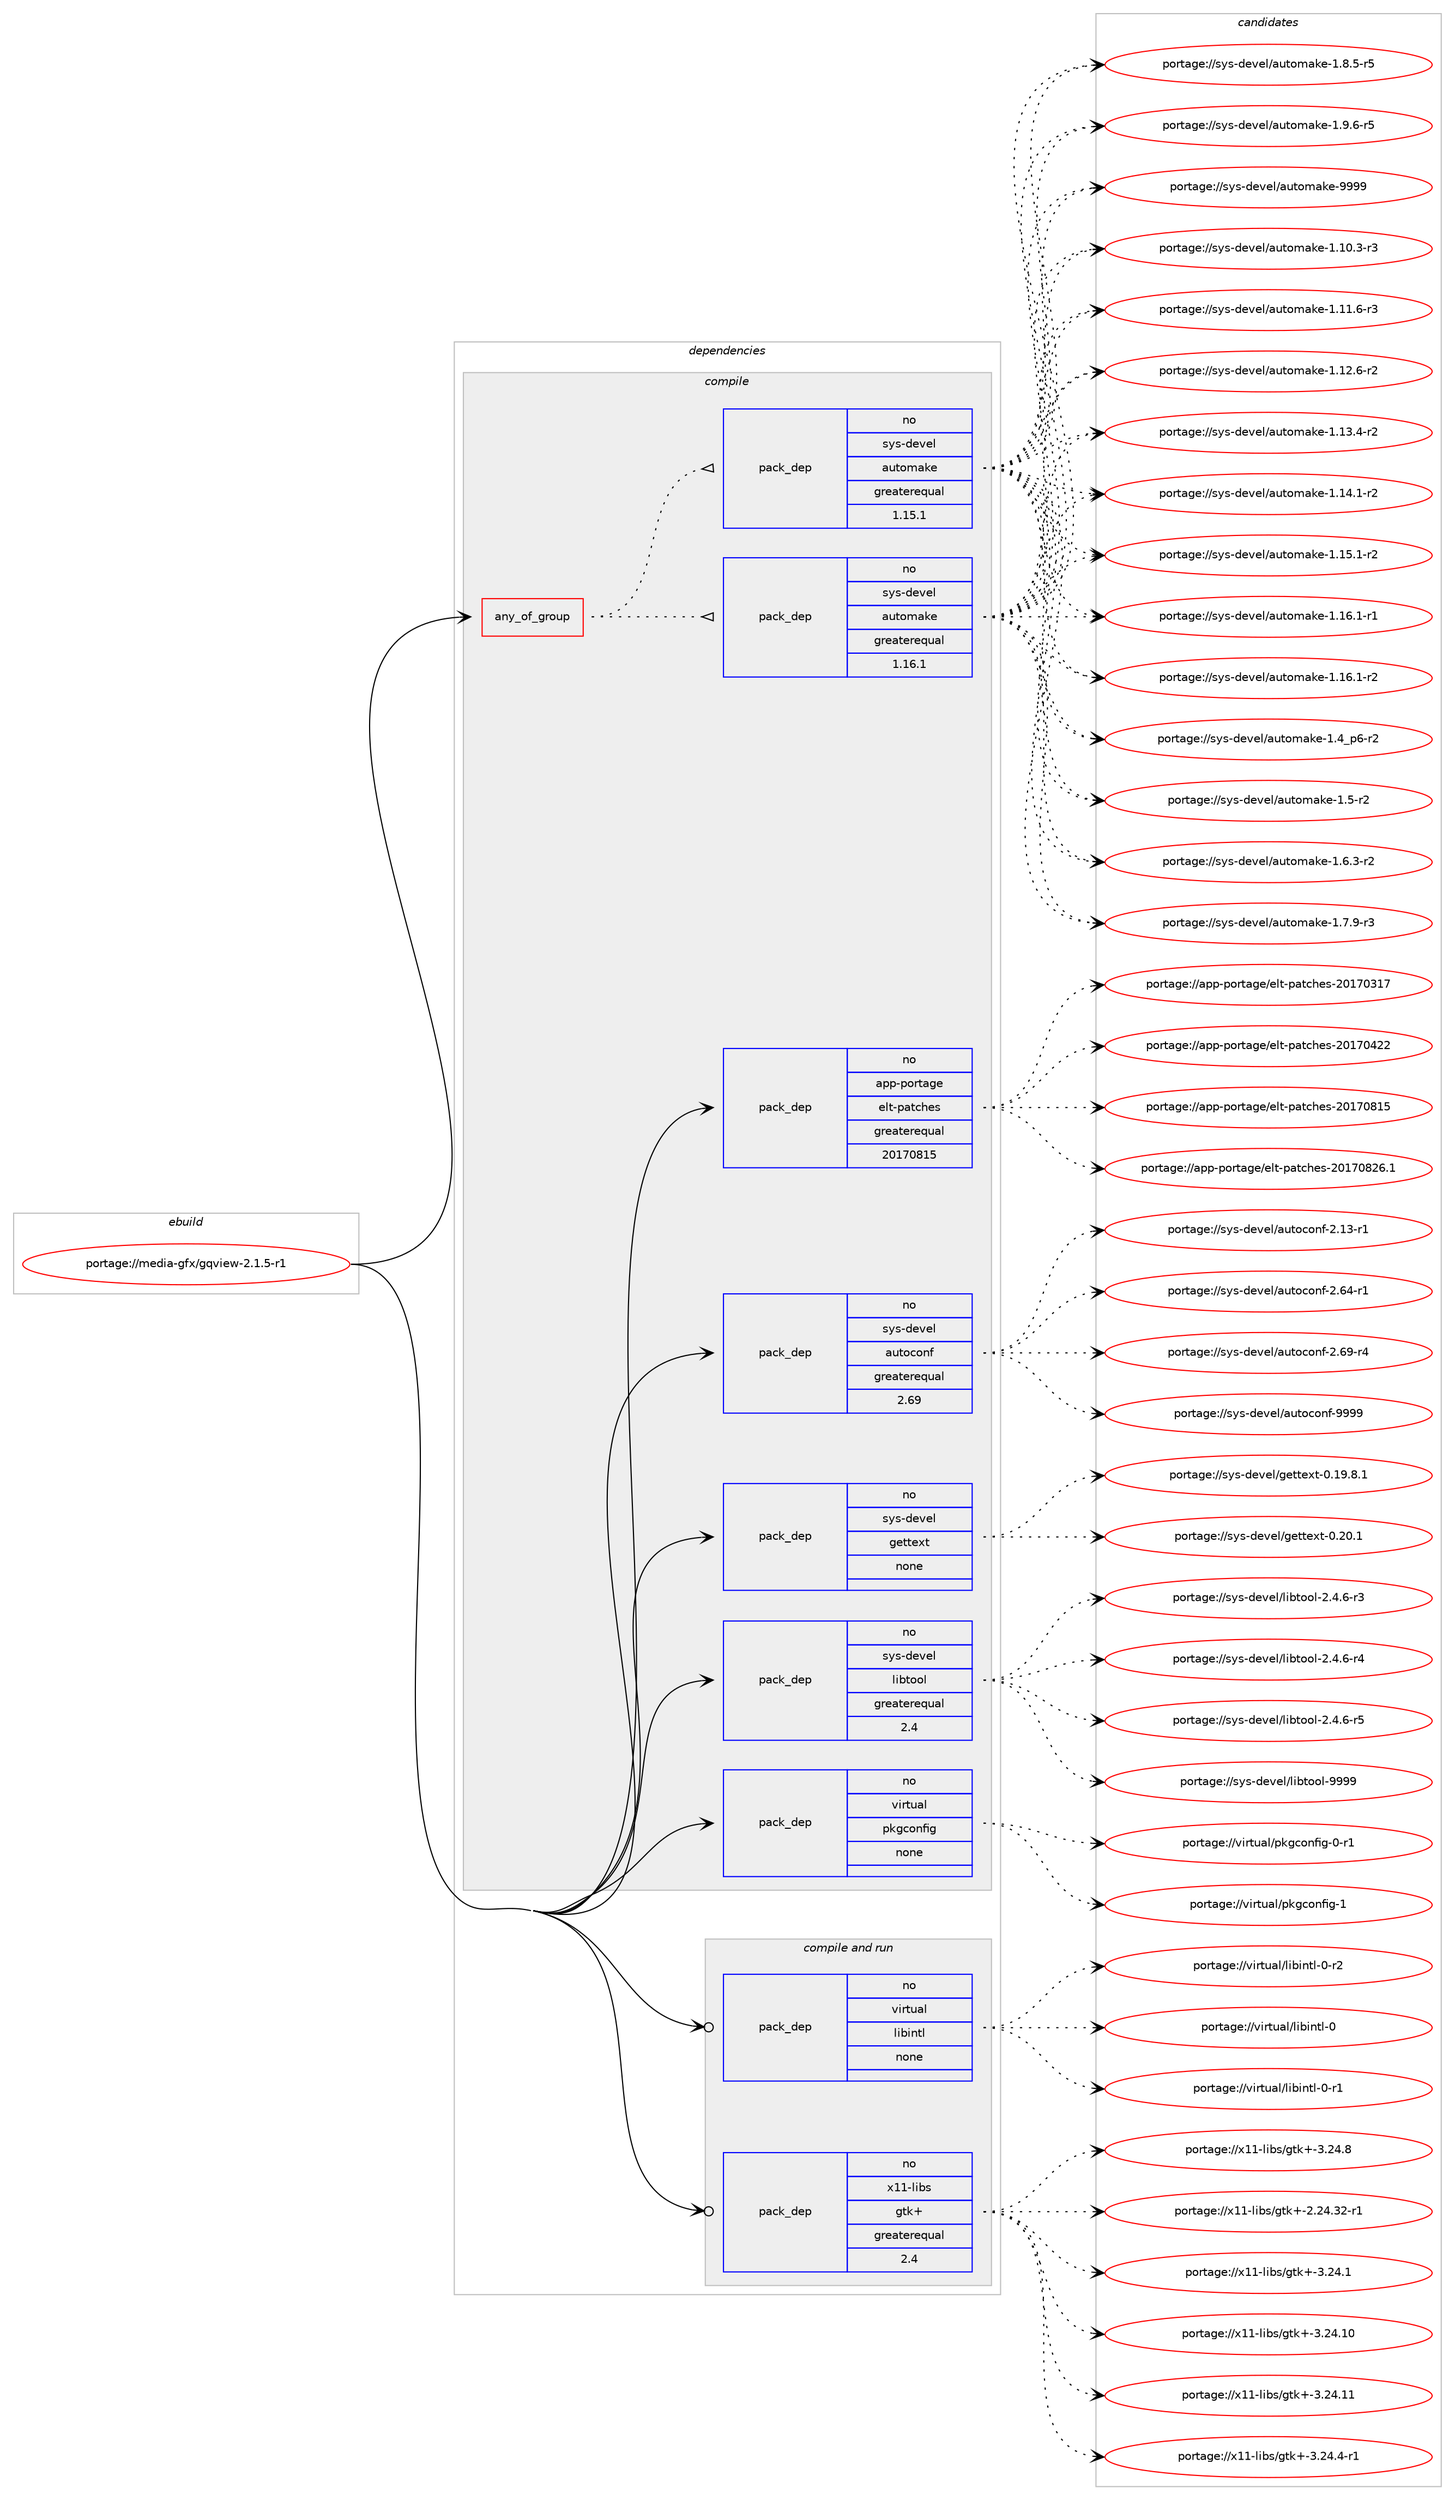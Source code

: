 digraph prolog {

# *************
# Graph options
# *************

newrank=true;
concentrate=true;
compound=true;
graph [rankdir=LR,fontname=Helvetica,fontsize=10,ranksep=1.5];#, ranksep=2.5, nodesep=0.2];
edge  [arrowhead=vee];
node  [fontname=Helvetica,fontsize=10];

# **********
# The ebuild
# **********

subgraph cluster_leftcol {
color=gray;
rank=same;
label=<<i>ebuild</i>>;
id [label="portage://media-gfx/gqview-2.1.5-r1", color=red, width=4, href="../media-gfx/gqview-2.1.5-r1.svg"];
}

# ****************
# The dependencies
# ****************

subgraph cluster_midcol {
color=gray;
label=<<i>dependencies</i>>;
subgraph cluster_compile {
fillcolor="#eeeeee";
style=filled;
label=<<i>compile</i>>;
subgraph any4948 {
dependency313772 [label=<<TABLE BORDER="0" CELLBORDER="1" CELLSPACING="0" CELLPADDING="4"><TR><TD CELLPADDING="10">any_of_group</TD></TR></TABLE>>, shape=none, color=red];subgraph pack230236 {
dependency313773 [label=<<TABLE BORDER="0" CELLBORDER="1" CELLSPACING="0" CELLPADDING="4" WIDTH="220"><TR><TD ROWSPAN="6" CELLPADDING="30">pack_dep</TD></TR><TR><TD WIDTH="110">no</TD></TR><TR><TD>sys-devel</TD></TR><TR><TD>automake</TD></TR><TR><TD>greaterequal</TD></TR><TR><TD>1.16.1</TD></TR></TABLE>>, shape=none, color=blue];
}
dependency313772:e -> dependency313773:w [weight=20,style="dotted",arrowhead="oinv"];
subgraph pack230237 {
dependency313774 [label=<<TABLE BORDER="0" CELLBORDER="1" CELLSPACING="0" CELLPADDING="4" WIDTH="220"><TR><TD ROWSPAN="6" CELLPADDING="30">pack_dep</TD></TR><TR><TD WIDTH="110">no</TD></TR><TR><TD>sys-devel</TD></TR><TR><TD>automake</TD></TR><TR><TD>greaterequal</TD></TR><TR><TD>1.15.1</TD></TR></TABLE>>, shape=none, color=blue];
}
dependency313772:e -> dependency313774:w [weight=20,style="dotted",arrowhead="oinv"];
}
id:e -> dependency313772:w [weight=20,style="solid",arrowhead="vee"];
subgraph pack230238 {
dependency313775 [label=<<TABLE BORDER="0" CELLBORDER="1" CELLSPACING="0" CELLPADDING="4" WIDTH="220"><TR><TD ROWSPAN="6" CELLPADDING="30">pack_dep</TD></TR><TR><TD WIDTH="110">no</TD></TR><TR><TD>app-portage</TD></TR><TR><TD>elt-patches</TD></TR><TR><TD>greaterequal</TD></TR><TR><TD>20170815</TD></TR></TABLE>>, shape=none, color=blue];
}
id:e -> dependency313775:w [weight=20,style="solid",arrowhead="vee"];
subgraph pack230239 {
dependency313776 [label=<<TABLE BORDER="0" CELLBORDER="1" CELLSPACING="0" CELLPADDING="4" WIDTH="220"><TR><TD ROWSPAN="6" CELLPADDING="30">pack_dep</TD></TR><TR><TD WIDTH="110">no</TD></TR><TR><TD>sys-devel</TD></TR><TR><TD>autoconf</TD></TR><TR><TD>greaterequal</TD></TR><TR><TD>2.69</TD></TR></TABLE>>, shape=none, color=blue];
}
id:e -> dependency313776:w [weight=20,style="solid",arrowhead="vee"];
subgraph pack230240 {
dependency313777 [label=<<TABLE BORDER="0" CELLBORDER="1" CELLSPACING="0" CELLPADDING="4" WIDTH="220"><TR><TD ROWSPAN="6" CELLPADDING="30">pack_dep</TD></TR><TR><TD WIDTH="110">no</TD></TR><TR><TD>sys-devel</TD></TR><TR><TD>gettext</TD></TR><TR><TD>none</TD></TR><TR><TD></TD></TR></TABLE>>, shape=none, color=blue];
}
id:e -> dependency313777:w [weight=20,style="solid",arrowhead="vee"];
subgraph pack230241 {
dependency313778 [label=<<TABLE BORDER="0" CELLBORDER="1" CELLSPACING="0" CELLPADDING="4" WIDTH="220"><TR><TD ROWSPAN="6" CELLPADDING="30">pack_dep</TD></TR><TR><TD WIDTH="110">no</TD></TR><TR><TD>sys-devel</TD></TR><TR><TD>libtool</TD></TR><TR><TD>greaterequal</TD></TR><TR><TD>2.4</TD></TR></TABLE>>, shape=none, color=blue];
}
id:e -> dependency313778:w [weight=20,style="solid",arrowhead="vee"];
subgraph pack230242 {
dependency313779 [label=<<TABLE BORDER="0" CELLBORDER="1" CELLSPACING="0" CELLPADDING="4" WIDTH="220"><TR><TD ROWSPAN="6" CELLPADDING="30">pack_dep</TD></TR><TR><TD WIDTH="110">no</TD></TR><TR><TD>virtual</TD></TR><TR><TD>pkgconfig</TD></TR><TR><TD>none</TD></TR><TR><TD></TD></TR></TABLE>>, shape=none, color=blue];
}
id:e -> dependency313779:w [weight=20,style="solid",arrowhead="vee"];
}
subgraph cluster_compileandrun {
fillcolor="#eeeeee";
style=filled;
label=<<i>compile and run</i>>;
subgraph pack230243 {
dependency313780 [label=<<TABLE BORDER="0" CELLBORDER="1" CELLSPACING="0" CELLPADDING="4" WIDTH="220"><TR><TD ROWSPAN="6" CELLPADDING="30">pack_dep</TD></TR><TR><TD WIDTH="110">no</TD></TR><TR><TD>virtual</TD></TR><TR><TD>libintl</TD></TR><TR><TD>none</TD></TR><TR><TD></TD></TR></TABLE>>, shape=none, color=blue];
}
id:e -> dependency313780:w [weight=20,style="solid",arrowhead="odotvee"];
subgraph pack230244 {
dependency313781 [label=<<TABLE BORDER="0" CELLBORDER="1" CELLSPACING="0" CELLPADDING="4" WIDTH="220"><TR><TD ROWSPAN="6" CELLPADDING="30">pack_dep</TD></TR><TR><TD WIDTH="110">no</TD></TR><TR><TD>x11-libs</TD></TR><TR><TD>gtk+</TD></TR><TR><TD>greaterequal</TD></TR><TR><TD>2.4</TD></TR></TABLE>>, shape=none, color=blue];
}
id:e -> dependency313781:w [weight=20,style="solid",arrowhead="odotvee"];
}
subgraph cluster_run {
fillcolor="#eeeeee";
style=filled;
label=<<i>run</i>>;
}
}

# **************
# The candidates
# **************

subgraph cluster_choices {
rank=same;
color=gray;
label=<<i>candidates</i>>;

subgraph choice230236 {
color=black;
nodesep=1;
choiceportage11512111545100101118101108479711711611110997107101454946494846514511451 [label="portage://sys-devel/automake-1.10.3-r3", color=red, width=4,href="../sys-devel/automake-1.10.3-r3.svg"];
choiceportage11512111545100101118101108479711711611110997107101454946494946544511451 [label="portage://sys-devel/automake-1.11.6-r3", color=red, width=4,href="../sys-devel/automake-1.11.6-r3.svg"];
choiceportage11512111545100101118101108479711711611110997107101454946495046544511450 [label="portage://sys-devel/automake-1.12.6-r2", color=red, width=4,href="../sys-devel/automake-1.12.6-r2.svg"];
choiceportage11512111545100101118101108479711711611110997107101454946495146524511450 [label="portage://sys-devel/automake-1.13.4-r2", color=red, width=4,href="../sys-devel/automake-1.13.4-r2.svg"];
choiceportage11512111545100101118101108479711711611110997107101454946495246494511450 [label="portage://sys-devel/automake-1.14.1-r2", color=red, width=4,href="../sys-devel/automake-1.14.1-r2.svg"];
choiceportage11512111545100101118101108479711711611110997107101454946495346494511450 [label="portage://sys-devel/automake-1.15.1-r2", color=red, width=4,href="../sys-devel/automake-1.15.1-r2.svg"];
choiceportage11512111545100101118101108479711711611110997107101454946495446494511449 [label="portage://sys-devel/automake-1.16.1-r1", color=red, width=4,href="../sys-devel/automake-1.16.1-r1.svg"];
choiceportage11512111545100101118101108479711711611110997107101454946495446494511450 [label="portage://sys-devel/automake-1.16.1-r2", color=red, width=4,href="../sys-devel/automake-1.16.1-r2.svg"];
choiceportage115121115451001011181011084797117116111109971071014549465295112544511450 [label="portage://sys-devel/automake-1.4_p6-r2", color=red, width=4,href="../sys-devel/automake-1.4_p6-r2.svg"];
choiceportage11512111545100101118101108479711711611110997107101454946534511450 [label="portage://sys-devel/automake-1.5-r2", color=red, width=4,href="../sys-devel/automake-1.5-r2.svg"];
choiceportage115121115451001011181011084797117116111109971071014549465446514511450 [label="portage://sys-devel/automake-1.6.3-r2", color=red, width=4,href="../sys-devel/automake-1.6.3-r2.svg"];
choiceportage115121115451001011181011084797117116111109971071014549465546574511451 [label="portage://sys-devel/automake-1.7.9-r3", color=red, width=4,href="../sys-devel/automake-1.7.9-r3.svg"];
choiceportage115121115451001011181011084797117116111109971071014549465646534511453 [label="portage://sys-devel/automake-1.8.5-r5", color=red, width=4,href="../sys-devel/automake-1.8.5-r5.svg"];
choiceportage115121115451001011181011084797117116111109971071014549465746544511453 [label="portage://sys-devel/automake-1.9.6-r5", color=red, width=4,href="../sys-devel/automake-1.9.6-r5.svg"];
choiceportage115121115451001011181011084797117116111109971071014557575757 [label="portage://sys-devel/automake-9999", color=red, width=4,href="../sys-devel/automake-9999.svg"];
dependency313773:e -> choiceportage11512111545100101118101108479711711611110997107101454946494846514511451:w [style=dotted,weight="100"];
dependency313773:e -> choiceportage11512111545100101118101108479711711611110997107101454946494946544511451:w [style=dotted,weight="100"];
dependency313773:e -> choiceportage11512111545100101118101108479711711611110997107101454946495046544511450:w [style=dotted,weight="100"];
dependency313773:e -> choiceportage11512111545100101118101108479711711611110997107101454946495146524511450:w [style=dotted,weight="100"];
dependency313773:e -> choiceportage11512111545100101118101108479711711611110997107101454946495246494511450:w [style=dotted,weight="100"];
dependency313773:e -> choiceportage11512111545100101118101108479711711611110997107101454946495346494511450:w [style=dotted,weight="100"];
dependency313773:e -> choiceportage11512111545100101118101108479711711611110997107101454946495446494511449:w [style=dotted,weight="100"];
dependency313773:e -> choiceportage11512111545100101118101108479711711611110997107101454946495446494511450:w [style=dotted,weight="100"];
dependency313773:e -> choiceportage115121115451001011181011084797117116111109971071014549465295112544511450:w [style=dotted,weight="100"];
dependency313773:e -> choiceportage11512111545100101118101108479711711611110997107101454946534511450:w [style=dotted,weight="100"];
dependency313773:e -> choiceportage115121115451001011181011084797117116111109971071014549465446514511450:w [style=dotted,weight="100"];
dependency313773:e -> choiceportage115121115451001011181011084797117116111109971071014549465546574511451:w [style=dotted,weight="100"];
dependency313773:e -> choiceportage115121115451001011181011084797117116111109971071014549465646534511453:w [style=dotted,weight="100"];
dependency313773:e -> choiceportage115121115451001011181011084797117116111109971071014549465746544511453:w [style=dotted,weight="100"];
dependency313773:e -> choiceportage115121115451001011181011084797117116111109971071014557575757:w [style=dotted,weight="100"];
}
subgraph choice230237 {
color=black;
nodesep=1;
choiceportage11512111545100101118101108479711711611110997107101454946494846514511451 [label="portage://sys-devel/automake-1.10.3-r3", color=red, width=4,href="../sys-devel/automake-1.10.3-r3.svg"];
choiceportage11512111545100101118101108479711711611110997107101454946494946544511451 [label="portage://sys-devel/automake-1.11.6-r3", color=red, width=4,href="../sys-devel/automake-1.11.6-r3.svg"];
choiceportage11512111545100101118101108479711711611110997107101454946495046544511450 [label="portage://sys-devel/automake-1.12.6-r2", color=red, width=4,href="../sys-devel/automake-1.12.6-r2.svg"];
choiceportage11512111545100101118101108479711711611110997107101454946495146524511450 [label="portage://sys-devel/automake-1.13.4-r2", color=red, width=4,href="../sys-devel/automake-1.13.4-r2.svg"];
choiceportage11512111545100101118101108479711711611110997107101454946495246494511450 [label="portage://sys-devel/automake-1.14.1-r2", color=red, width=4,href="../sys-devel/automake-1.14.1-r2.svg"];
choiceportage11512111545100101118101108479711711611110997107101454946495346494511450 [label="portage://sys-devel/automake-1.15.1-r2", color=red, width=4,href="../sys-devel/automake-1.15.1-r2.svg"];
choiceportage11512111545100101118101108479711711611110997107101454946495446494511449 [label="portage://sys-devel/automake-1.16.1-r1", color=red, width=4,href="../sys-devel/automake-1.16.1-r1.svg"];
choiceportage11512111545100101118101108479711711611110997107101454946495446494511450 [label="portage://sys-devel/automake-1.16.1-r2", color=red, width=4,href="../sys-devel/automake-1.16.1-r2.svg"];
choiceportage115121115451001011181011084797117116111109971071014549465295112544511450 [label="portage://sys-devel/automake-1.4_p6-r2", color=red, width=4,href="../sys-devel/automake-1.4_p6-r2.svg"];
choiceportage11512111545100101118101108479711711611110997107101454946534511450 [label="portage://sys-devel/automake-1.5-r2", color=red, width=4,href="../sys-devel/automake-1.5-r2.svg"];
choiceportage115121115451001011181011084797117116111109971071014549465446514511450 [label="portage://sys-devel/automake-1.6.3-r2", color=red, width=4,href="../sys-devel/automake-1.6.3-r2.svg"];
choiceportage115121115451001011181011084797117116111109971071014549465546574511451 [label="portage://sys-devel/automake-1.7.9-r3", color=red, width=4,href="../sys-devel/automake-1.7.9-r3.svg"];
choiceportage115121115451001011181011084797117116111109971071014549465646534511453 [label="portage://sys-devel/automake-1.8.5-r5", color=red, width=4,href="../sys-devel/automake-1.8.5-r5.svg"];
choiceportage115121115451001011181011084797117116111109971071014549465746544511453 [label="portage://sys-devel/automake-1.9.6-r5", color=red, width=4,href="../sys-devel/automake-1.9.6-r5.svg"];
choiceportage115121115451001011181011084797117116111109971071014557575757 [label="portage://sys-devel/automake-9999", color=red, width=4,href="../sys-devel/automake-9999.svg"];
dependency313774:e -> choiceportage11512111545100101118101108479711711611110997107101454946494846514511451:w [style=dotted,weight="100"];
dependency313774:e -> choiceportage11512111545100101118101108479711711611110997107101454946494946544511451:w [style=dotted,weight="100"];
dependency313774:e -> choiceportage11512111545100101118101108479711711611110997107101454946495046544511450:w [style=dotted,weight="100"];
dependency313774:e -> choiceportage11512111545100101118101108479711711611110997107101454946495146524511450:w [style=dotted,weight="100"];
dependency313774:e -> choiceportage11512111545100101118101108479711711611110997107101454946495246494511450:w [style=dotted,weight="100"];
dependency313774:e -> choiceportage11512111545100101118101108479711711611110997107101454946495346494511450:w [style=dotted,weight="100"];
dependency313774:e -> choiceportage11512111545100101118101108479711711611110997107101454946495446494511449:w [style=dotted,weight="100"];
dependency313774:e -> choiceportage11512111545100101118101108479711711611110997107101454946495446494511450:w [style=dotted,weight="100"];
dependency313774:e -> choiceportage115121115451001011181011084797117116111109971071014549465295112544511450:w [style=dotted,weight="100"];
dependency313774:e -> choiceportage11512111545100101118101108479711711611110997107101454946534511450:w [style=dotted,weight="100"];
dependency313774:e -> choiceportage115121115451001011181011084797117116111109971071014549465446514511450:w [style=dotted,weight="100"];
dependency313774:e -> choiceportage115121115451001011181011084797117116111109971071014549465546574511451:w [style=dotted,weight="100"];
dependency313774:e -> choiceportage115121115451001011181011084797117116111109971071014549465646534511453:w [style=dotted,weight="100"];
dependency313774:e -> choiceportage115121115451001011181011084797117116111109971071014549465746544511453:w [style=dotted,weight="100"];
dependency313774:e -> choiceportage115121115451001011181011084797117116111109971071014557575757:w [style=dotted,weight="100"];
}
subgraph choice230238 {
color=black;
nodesep=1;
choiceportage97112112451121111141169710310147101108116451129711699104101115455048495548514955 [label="portage://app-portage/elt-patches-20170317", color=red, width=4,href="../app-portage/elt-patches-20170317.svg"];
choiceportage97112112451121111141169710310147101108116451129711699104101115455048495548525050 [label="portage://app-portage/elt-patches-20170422", color=red, width=4,href="../app-portage/elt-patches-20170422.svg"];
choiceportage97112112451121111141169710310147101108116451129711699104101115455048495548564953 [label="portage://app-portage/elt-patches-20170815", color=red, width=4,href="../app-portage/elt-patches-20170815.svg"];
choiceportage971121124511211111411697103101471011081164511297116991041011154550484955485650544649 [label="portage://app-portage/elt-patches-20170826.1", color=red, width=4,href="../app-portage/elt-patches-20170826.1.svg"];
dependency313775:e -> choiceportage97112112451121111141169710310147101108116451129711699104101115455048495548514955:w [style=dotted,weight="100"];
dependency313775:e -> choiceportage97112112451121111141169710310147101108116451129711699104101115455048495548525050:w [style=dotted,weight="100"];
dependency313775:e -> choiceportage97112112451121111141169710310147101108116451129711699104101115455048495548564953:w [style=dotted,weight="100"];
dependency313775:e -> choiceportage971121124511211111411697103101471011081164511297116991041011154550484955485650544649:w [style=dotted,weight="100"];
}
subgraph choice230239 {
color=black;
nodesep=1;
choiceportage1151211154510010111810110847971171161119911111010245504649514511449 [label="portage://sys-devel/autoconf-2.13-r1", color=red, width=4,href="../sys-devel/autoconf-2.13-r1.svg"];
choiceportage1151211154510010111810110847971171161119911111010245504654524511449 [label="portage://sys-devel/autoconf-2.64-r1", color=red, width=4,href="../sys-devel/autoconf-2.64-r1.svg"];
choiceportage1151211154510010111810110847971171161119911111010245504654574511452 [label="portage://sys-devel/autoconf-2.69-r4", color=red, width=4,href="../sys-devel/autoconf-2.69-r4.svg"];
choiceportage115121115451001011181011084797117116111991111101024557575757 [label="portage://sys-devel/autoconf-9999", color=red, width=4,href="../sys-devel/autoconf-9999.svg"];
dependency313776:e -> choiceportage1151211154510010111810110847971171161119911111010245504649514511449:w [style=dotted,weight="100"];
dependency313776:e -> choiceportage1151211154510010111810110847971171161119911111010245504654524511449:w [style=dotted,weight="100"];
dependency313776:e -> choiceportage1151211154510010111810110847971171161119911111010245504654574511452:w [style=dotted,weight="100"];
dependency313776:e -> choiceportage115121115451001011181011084797117116111991111101024557575757:w [style=dotted,weight="100"];
}
subgraph choice230240 {
color=black;
nodesep=1;
choiceportage1151211154510010111810110847103101116116101120116454846495746564649 [label="portage://sys-devel/gettext-0.19.8.1", color=red, width=4,href="../sys-devel/gettext-0.19.8.1.svg"];
choiceportage115121115451001011181011084710310111611610112011645484650484649 [label="portage://sys-devel/gettext-0.20.1", color=red, width=4,href="../sys-devel/gettext-0.20.1.svg"];
dependency313777:e -> choiceportage1151211154510010111810110847103101116116101120116454846495746564649:w [style=dotted,weight="100"];
dependency313777:e -> choiceportage115121115451001011181011084710310111611610112011645484650484649:w [style=dotted,weight="100"];
}
subgraph choice230241 {
color=black;
nodesep=1;
choiceportage1151211154510010111810110847108105981161111111084550465246544511451 [label="portage://sys-devel/libtool-2.4.6-r3", color=red, width=4,href="../sys-devel/libtool-2.4.6-r3.svg"];
choiceportage1151211154510010111810110847108105981161111111084550465246544511452 [label="portage://sys-devel/libtool-2.4.6-r4", color=red, width=4,href="../sys-devel/libtool-2.4.6-r4.svg"];
choiceportage1151211154510010111810110847108105981161111111084550465246544511453 [label="portage://sys-devel/libtool-2.4.6-r5", color=red, width=4,href="../sys-devel/libtool-2.4.6-r5.svg"];
choiceportage1151211154510010111810110847108105981161111111084557575757 [label="portage://sys-devel/libtool-9999", color=red, width=4,href="../sys-devel/libtool-9999.svg"];
dependency313778:e -> choiceportage1151211154510010111810110847108105981161111111084550465246544511451:w [style=dotted,weight="100"];
dependency313778:e -> choiceportage1151211154510010111810110847108105981161111111084550465246544511452:w [style=dotted,weight="100"];
dependency313778:e -> choiceportage1151211154510010111810110847108105981161111111084550465246544511453:w [style=dotted,weight="100"];
dependency313778:e -> choiceportage1151211154510010111810110847108105981161111111084557575757:w [style=dotted,weight="100"];
}
subgraph choice230242 {
color=black;
nodesep=1;
choiceportage11810511411611797108471121071039911111010210510345484511449 [label="portage://virtual/pkgconfig-0-r1", color=red, width=4,href="../virtual/pkgconfig-0-r1.svg"];
choiceportage1181051141161179710847112107103991111101021051034549 [label="portage://virtual/pkgconfig-1", color=red, width=4,href="../virtual/pkgconfig-1.svg"];
dependency313779:e -> choiceportage11810511411611797108471121071039911111010210510345484511449:w [style=dotted,weight="100"];
dependency313779:e -> choiceportage1181051141161179710847112107103991111101021051034549:w [style=dotted,weight="100"];
}
subgraph choice230243 {
color=black;
nodesep=1;
choiceportage1181051141161179710847108105981051101161084548 [label="portage://virtual/libintl-0", color=red, width=4,href="../virtual/libintl-0.svg"];
choiceportage11810511411611797108471081059810511011610845484511449 [label="portage://virtual/libintl-0-r1", color=red, width=4,href="../virtual/libintl-0-r1.svg"];
choiceportage11810511411611797108471081059810511011610845484511450 [label="portage://virtual/libintl-0-r2", color=red, width=4,href="../virtual/libintl-0-r2.svg"];
dependency313780:e -> choiceportage1181051141161179710847108105981051101161084548:w [style=dotted,weight="100"];
dependency313780:e -> choiceportage11810511411611797108471081059810511011610845484511449:w [style=dotted,weight="100"];
dependency313780:e -> choiceportage11810511411611797108471081059810511011610845484511450:w [style=dotted,weight="100"];
}
subgraph choice230244 {
color=black;
nodesep=1;
choiceportage12049494510810598115471031161074345504650524651504511449 [label="portage://x11-libs/gtk+-2.24.32-r1", color=red, width=4,href="../x11-libs/gtk+-2.24.32-r1.svg"];
choiceportage12049494510810598115471031161074345514650524649 [label="portage://x11-libs/gtk+-3.24.1", color=red, width=4,href="../x11-libs/gtk+-3.24.1.svg"];
choiceportage1204949451081059811547103116107434551465052464948 [label="portage://x11-libs/gtk+-3.24.10", color=red, width=4,href="../x11-libs/gtk+-3.24.10.svg"];
choiceportage1204949451081059811547103116107434551465052464949 [label="portage://x11-libs/gtk+-3.24.11", color=red, width=4,href="../x11-libs/gtk+-3.24.11.svg"];
choiceportage120494945108105981154710311610743455146505246524511449 [label="portage://x11-libs/gtk+-3.24.4-r1", color=red, width=4,href="../x11-libs/gtk+-3.24.4-r1.svg"];
choiceportage12049494510810598115471031161074345514650524656 [label="portage://x11-libs/gtk+-3.24.8", color=red, width=4,href="../x11-libs/gtk+-3.24.8.svg"];
dependency313781:e -> choiceportage12049494510810598115471031161074345504650524651504511449:w [style=dotted,weight="100"];
dependency313781:e -> choiceportage12049494510810598115471031161074345514650524649:w [style=dotted,weight="100"];
dependency313781:e -> choiceportage1204949451081059811547103116107434551465052464948:w [style=dotted,weight="100"];
dependency313781:e -> choiceportage1204949451081059811547103116107434551465052464949:w [style=dotted,weight="100"];
dependency313781:e -> choiceportage120494945108105981154710311610743455146505246524511449:w [style=dotted,weight="100"];
dependency313781:e -> choiceportage12049494510810598115471031161074345514650524656:w [style=dotted,weight="100"];
}
}

}
